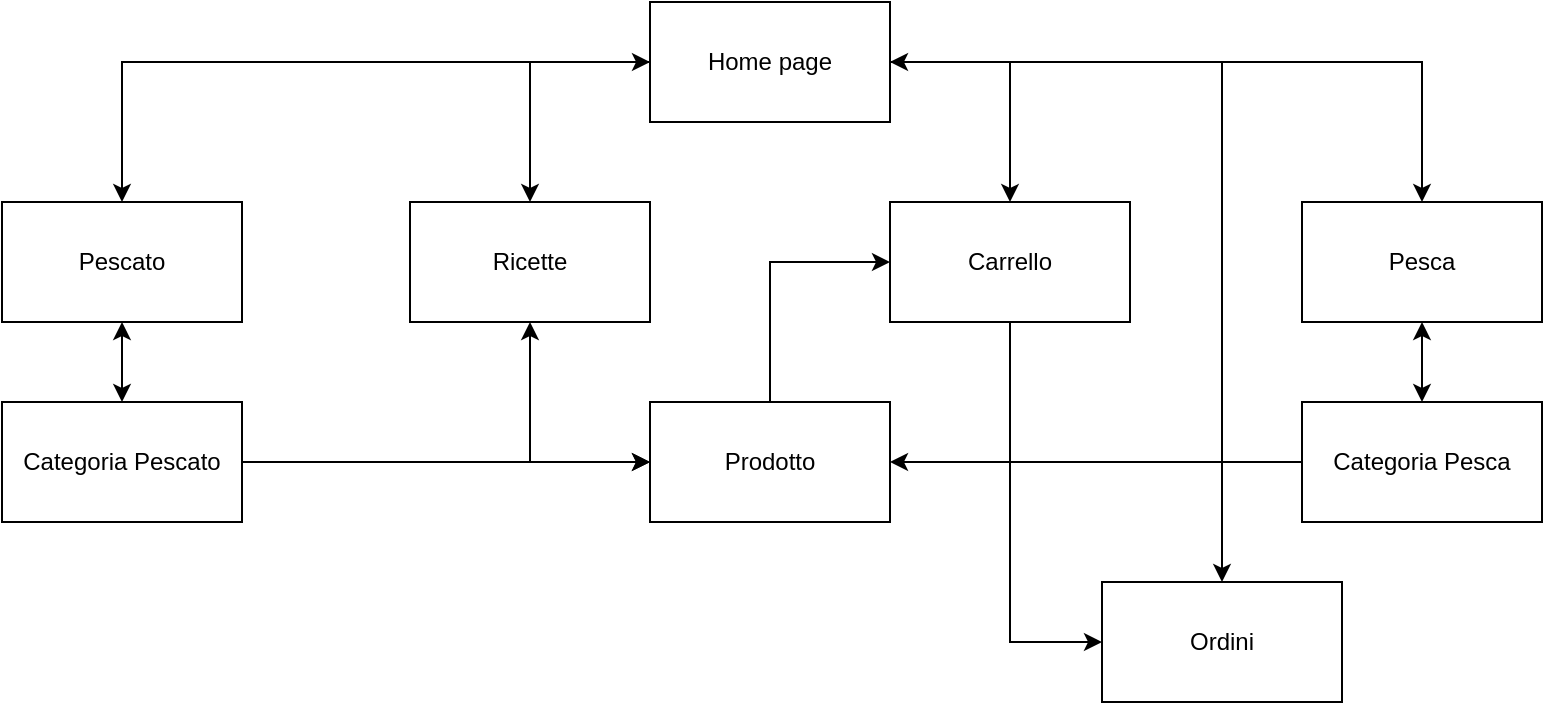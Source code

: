 <mxfile version="20.7.4" type="device"><diagram id="zfeKULxdaeVI3_bOhUWc" name="Pagina-1"><mxGraphModel dx="1195" dy="637" grid="1" gridSize="10" guides="1" tooltips="1" connect="1" arrows="1" fold="1" page="1" pageScale="1" pageWidth="827" pageHeight="1169" math="0" shadow="0"><root><mxCell id="0"/><mxCell id="1" parent="0"/><mxCell id="REhVBSQ95kwE4iwSdI-e-1" value="Home page" style="rounded=0;whiteSpace=wrap;html=1;" vertex="1" parent="1"><mxGeometry x="354" y="90" width="120" height="60" as="geometry"/></mxCell><mxCell id="REhVBSQ95kwE4iwSdI-e-2" value="Pescato" style="rounded=0;whiteSpace=wrap;html=1;" vertex="1" parent="1"><mxGeometry x="30" y="190" width="120" height="60" as="geometry"/></mxCell><mxCell id="REhVBSQ95kwE4iwSdI-e-3" value="Ricette" style="rounded=0;whiteSpace=wrap;html=1;" vertex="1" parent="1"><mxGeometry x="234" y="190" width="120" height="60" as="geometry"/></mxCell><mxCell id="REhVBSQ95kwE4iwSdI-e-4" value="Pesca" style="rounded=0;whiteSpace=wrap;html=1;" vertex="1" parent="1"><mxGeometry x="680" y="190" width="120" height="60" as="geometry"/></mxCell><mxCell id="REhVBSQ95kwE4iwSdI-e-6" value="" style="endArrow=classic;html=1;rounded=0;exitX=0;exitY=0.5;exitDx=0;exitDy=0;entryX=0.5;entryY=0;entryDx=0;entryDy=0;" edge="1" parent="1" source="REhVBSQ95kwE4iwSdI-e-1" target="REhVBSQ95kwE4iwSdI-e-2"><mxGeometry width="50" height="50" relative="1" as="geometry"><mxPoint x="390" y="420" as="sourcePoint"/><mxPoint x="440" y="370" as="targetPoint"/><Array as="points"><mxPoint x="90" y="120"/></Array></mxGeometry></mxCell><mxCell id="REhVBSQ95kwE4iwSdI-e-8" value="" style="endArrow=classic;html=1;rounded=0;exitX=1;exitY=0.5;exitDx=0;exitDy=0;entryX=0.5;entryY=0;entryDx=0;entryDy=0;" edge="1" parent="1" source="REhVBSQ95kwE4iwSdI-e-1" target="REhVBSQ95kwE4iwSdI-e-4"><mxGeometry width="50" height="50" relative="1" as="geometry"><mxPoint x="390" y="420" as="sourcePoint"/><mxPoint x="440" y="370" as="targetPoint"/><Array as="points"><mxPoint x="740" y="120"/></Array></mxGeometry></mxCell><mxCell id="REhVBSQ95kwE4iwSdI-e-11" value="Prodotto" style="rounded=0;whiteSpace=wrap;html=1;" vertex="1" parent="1"><mxGeometry x="354" y="290" width="120" height="60" as="geometry"/></mxCell><mxCell id="REhVBSQ95kwE4iwSdI-e-14" value="Carrello" style="rounded=0;whiteSpace=wrap;html=1;" vertex="1" parent="1"><mxGeometry x="474" y="190" width="120" height="60" as="geometry"/></mxCell><mxCell id="REhVBSQ95kwE4iwSdI-e-16" value="" style="endArrow=classic;html=1;rounded=0;entryX=0;entryY=0.5;entryDx=0;entryDy=0;exitX=0.5;exitY=0;exitDx=0;exitDy=0;" edge="1" parent="1" source="REhVBSQ95kwE4iwSdI-e-11" target="REhVBSQ95kwE4iwSdI-e-14"><mxGeometry width="50" height="50" relative="1" as="geometry"><mxPoint x="414" y="290" as="sourcePoint"/><mxPoint x="410" y="310" as="targetPoint"/><Array as="points"><mxPoint x="414" y="220"/></Array></mxGeometry></mxCell><mxCell id="REhVBSQ95kwE4iwSdI-e-18" value="Ordini" style="rounded=0;whiteSpace=wrap;html=1;" vertex="1" parent="1"><mxGeometry x="580" y="380" width="120" height="60" as="geometry"/></mxCell><mxCell id="REhVBSQ95kwE4iwSdI-e-19" value="" style="endArrow=classic;html=1;rounded=0;exitX=1;exitY=0.5;exitDx=0;exitDy=0;entryX=0.5;entryY=0;entryDx=0;entryDy=0;" edge="1" parent="1" source="REhVBSQ95kwE4iwSdI-e-1" target="REhVBSQ95kwE4iwSdI-e-18"><mxGeometry width="50" height="50" relative="1" as="geometry"><mxPoint x="390" y="290" as="sourcePoint"/><mxPoint x="440" y="240" as="targetPoint"/><Array as="points"><mxPoint x="640" y="120"/></Array></mxGeometry></mxCell><mxCell id="REhVBSQ95kwE4iwSdI-e-20" value="" style="endArrow=classic;html=1;rounded=0;exitX=0.5;exitY=1;exitDx=0;exitDy=0;entryX=0;entryY=0.5;entryDx=0;entryDy=0;" edge="1" parent="1" source="REhVBSQ95kwE4iwSdI-e-14" target="REhVBSQ95kwE4iwSdI-e-18"><mxGeometry width="50" height="50" relative="1" as="geometry"><mxPoint x="390" y="290" as="sourcePoint"/><mxPoint x="440" y="240" as="targetPoint"/><Array as="points"><mxPoint x="534" y="410"/></Array></mxGeometry></mxCell><mxCell id="REhVBSQ95kwE4iwSdI-e-21" value="Categoria Pescato" style="rounded=0;whiteSpace=wrap;html=1;" vertex="1" parent="1"><mxGeometry x="30" y="290" width="120" height="60" as="geometry"/></mxCell><mxCell id="REhVBSQ95kwE4iwSdI-e-22" value="Categoria Pesca" style="rounded=0;whiteSpace=wrap;html=1;" vertex="1" parent="1"><mxGeometry x="680" y="290" width="120" height="60" as="geometry"/></mxCell><mxCell id="REhVBSQ95kwE4iwSdI-e-23" value="" style="endArrow=classic;html=1;rounded=0;exitX=1;exitY=0.5;exitDx=0;exitDy=0;entryX=0;entryY=0.5;entryDx=0;entryDy=0;" edge="1" parent="1" source="REhVBSQ95kwE4iwSdI-e-21" target="REhVBSQ95kwE4iwSdI-e-11"><mxGeometry width="50" height="50" relative="1" as="geometry"><mxPoint x="270" y="230" as="sourcePoint"/><mxPoint x="320" y="180" as="targetPoint"/></mxGeometry></mxCell><mxCell id="REhVBSQ95kwE4iwSdI-e-25" value="" style="endArrow=classic;startArrow=classic;html=1;rounded=0;exitX=0.5;exitY=0;exitDx=0;exitDy=0;entryX=0.5;entryY=1;entryDx=0;entryDy=0;" edge="1" parent="1" source="REhVBSQ95kwE4iwSdI-e-21" target="REhVBSQ95kwE4iwSdI-e-2"><mxGeometry width="50" height="50" relative="1" as="geometry"><mxPoint x="270" y="230" as="sourcePoint"/><mxPoint x="320" y="180" as="targetPoint"/></mxGeometry></mxCell><mxCell id="REhVBSQ95kwE4iwSdI-e-26" value="" style="endArrow=classic;startArrow=classic;html=1;rounded=0;entryX=0;entryY=0.5;entryDx=0;entryDy=0;exitX=0.5;exitY=0;exitDx=0;exitDy=0;" edge="1" parent="1" source="REhVBSQ95kwE4iwSdI-e-3" target="REhVBSQ95kwE4iwSdI-e-1"><mxGeometry width="50" height="50" relative="1" as="geometry"><mxPoint x="270" y="230" as="sourcePoint"/><mxPoint x="320" y="180" as="targetPoint"/><Array as="points"><mxPoint x="294" y="120"/></Array></mxGeometry></mxCell><mxCell id="REhVBSQ95kwE4iwSdI-e-27" value="" style="endArrow=classic;startArrow=classic;html=1;rounded=0;entryX=1;entryY=0.5;entryDx=0;entryDy=0;exitX=0.5;exitY=0;exitDx=0;exitDy=0;" edge="1" parent="1" source="REhVBSQ95kwE4iwSdI-e-14" target="REhVBSQ95kwE4iwSdI-e-1"><mxGeometry width="50" height="50" relative="1" as="geometry"><mxPoint x="270" y="230" as="sourcePoint"/><mxPoint x="320" y="180" as="targetPoint"/><Array as="points"><mxPoint x="534" y="120"/></Array></mxGeometry></mxCell><mxCell id="REhVBSQ95kwE4iwSdI-e-28" value="" style="endArrow=classic;startArrow=classic;html=1;rounded=0;exitX=0;exitY=0.5;exitDx=0;exitDy=0;entryX=0.5;entryY=1;entryDx=0;entryDy=0;" edge="1" parent="1" source="REhVBSQ95kwE4iwSdI-e-11" target="REhVBSQ95kwE4iwSdI-e-3"><mxGeometry width="50" height="50" relative="1" as="geometry"><mxPoint x="400" y="300" as="sourcePoint"/><mxPoint x="450" y="250" as="targetPoint"/><Array as="points"><mxPoint x="294" y="320"/></Array></mxGeometry></mxCell><mxCell id="REhVBSQ95kwE4iwSdI-e-29" value="" style="endArrow=classic;html=1;rounded=0;exitX=0;exitY=0.5;exitDx=0;exitDy=0;entryX=1;entryY=0.5;entryDx=0;entryDy=0;" edge="1" parent="1" source="REhVBSQ95kwE4iwSdI-e-22" target="REhVBSQ95kwE4iwSdI-e-11"><mxGeometry width="50" height="50" relative="1" as="geometry"><mxPoint x="520" y="280" as="sourcePoint"/><mxPoint x="570" y="230" as="targetPoint"/></mxGeometry></mxCell><mxCell id="REhVBSQ95kwE4iwSdI-e-30" value="" style="endArrow=classic;startArrow=classic;html=1;rounded=0;exitX=0.5;exitY=0;exitDx=0;exitDy=0;entryX=0.5;entryY=1;entryDx=0;entryDy=0;" edge="1" parent="1" source="REhVBSQ95kwE4iwSdI-e-22" target="REhVBSQ95kwE4iwSdI-e-4"><mxGeometry width="50" height="50" relative="1" as="geometry"><mxPoint x="520" y="280" as="sourcePoint"/><mxPoint x="570" y="230" as="targetPoint"/></mxGeometry></mxCell></root></mxGraphModel></diagram></mxfile>